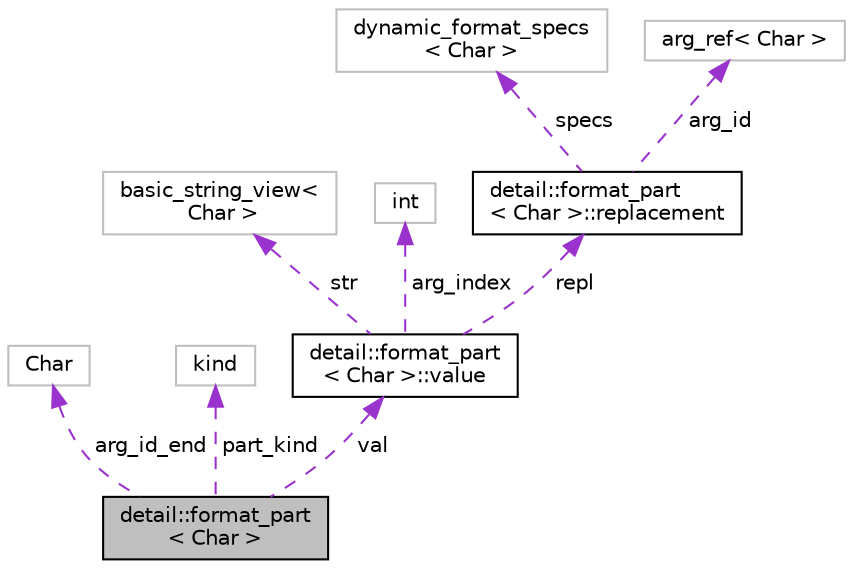 digraph "detail::format_part&lt; Char &gt;"
{
 // INTERACTIVE_SVG=YES
  edge [fontname="Helvetica",fontsize="10",labelfontname="Helvetica",labelfontsize="10"];
  node [fontname="Helvetica",fontsize="10",shape=record];
  Node1 [label="detail::format_part\l\< Char \>",height=0.2,width=0.4,color="black", fillcolor="grey75", style="filled", fontcolor="black"];
  Node2 -> Node1 [dir="back",color="darkorchid3",fontsize="10",style="dashed",label=" arg_id_end" ,fontname="Helvetica"];
  Node2 [label="Char",height=0.2,width=0.4,color="grey75", fillcolor="white", style="filled"];
  Node3 -> Node1 [dir="back",color="darkorchid3",fontsize="10",style="dashed",label=" part_kind" ,fontname="Helvetica"];
  Node3 [label="kind",height=0.2,width=0.4,color="grey75", fillcolor="white", style="filled"];
  Node4 -> Node1 [dir="back",color="darkorchid3",fontsize="10",style="dashed",label=" val" ,fontname="Helvetica"];
  Node4 [label="detail::format_part\l\< Char \>::value",height=0.2,width=0.4,color="black", fillcolor="white", style="filled",URL="$uniondetail_1_1format__part_1_1value.html"];
  Node5 -> Node4 [dir="back",color="darkorchid3",fontsize="10",style="dashed",label=" str" ,fontname="Helvetica"];
  Node5 [label="basic_string_view\<\l Char \>",height=0.2,width=0.4,color="grey75", fillcolor="white", style="filled"];
  Node6 -> Node4 [dir="back",color="darkorchid3",fontsize="10",style="dashed",label=" arg_index" ,fontname="Helvetica"];
  Node6 [label="int",height=0.2,width=0.4,color="grey75", fillcolor="white", style="filled"];
  Node7 -> Node4 [dir="back",color="darkorchid3",fontsize="10",style="dashed",label=" repl" ,fontname="Helvetica"];
  Node7 [label="detail::format_part\l\< Char \>::replacement",height=0.2,width=0.4,color="black", fillcolor="white", style="filled",URL="$structdetail_1_1format__part_1_1replacement.html"];
  Node8 -> Node7 [dir="back",color="darkorchid3",fontsize="10",style="dashed",label=" specs" ,fontname="Helvetica"];
  Node8 [label="dynamic_format_specs\l\< Char \>",height=0.2,width=0.4,color="grey75", fillcolor="white", style="filled"];
  Node9 -> Node7 [dir="back",color="darkorchid3",fontsize="10",style="dashed",label=" arg_id" ,fontname="Helvetica"];
  Node9 [label="arg_ref\< Char \>",height=0.2,width=0.4,color="grey75", fillcolor="white", style="filled"];
}

